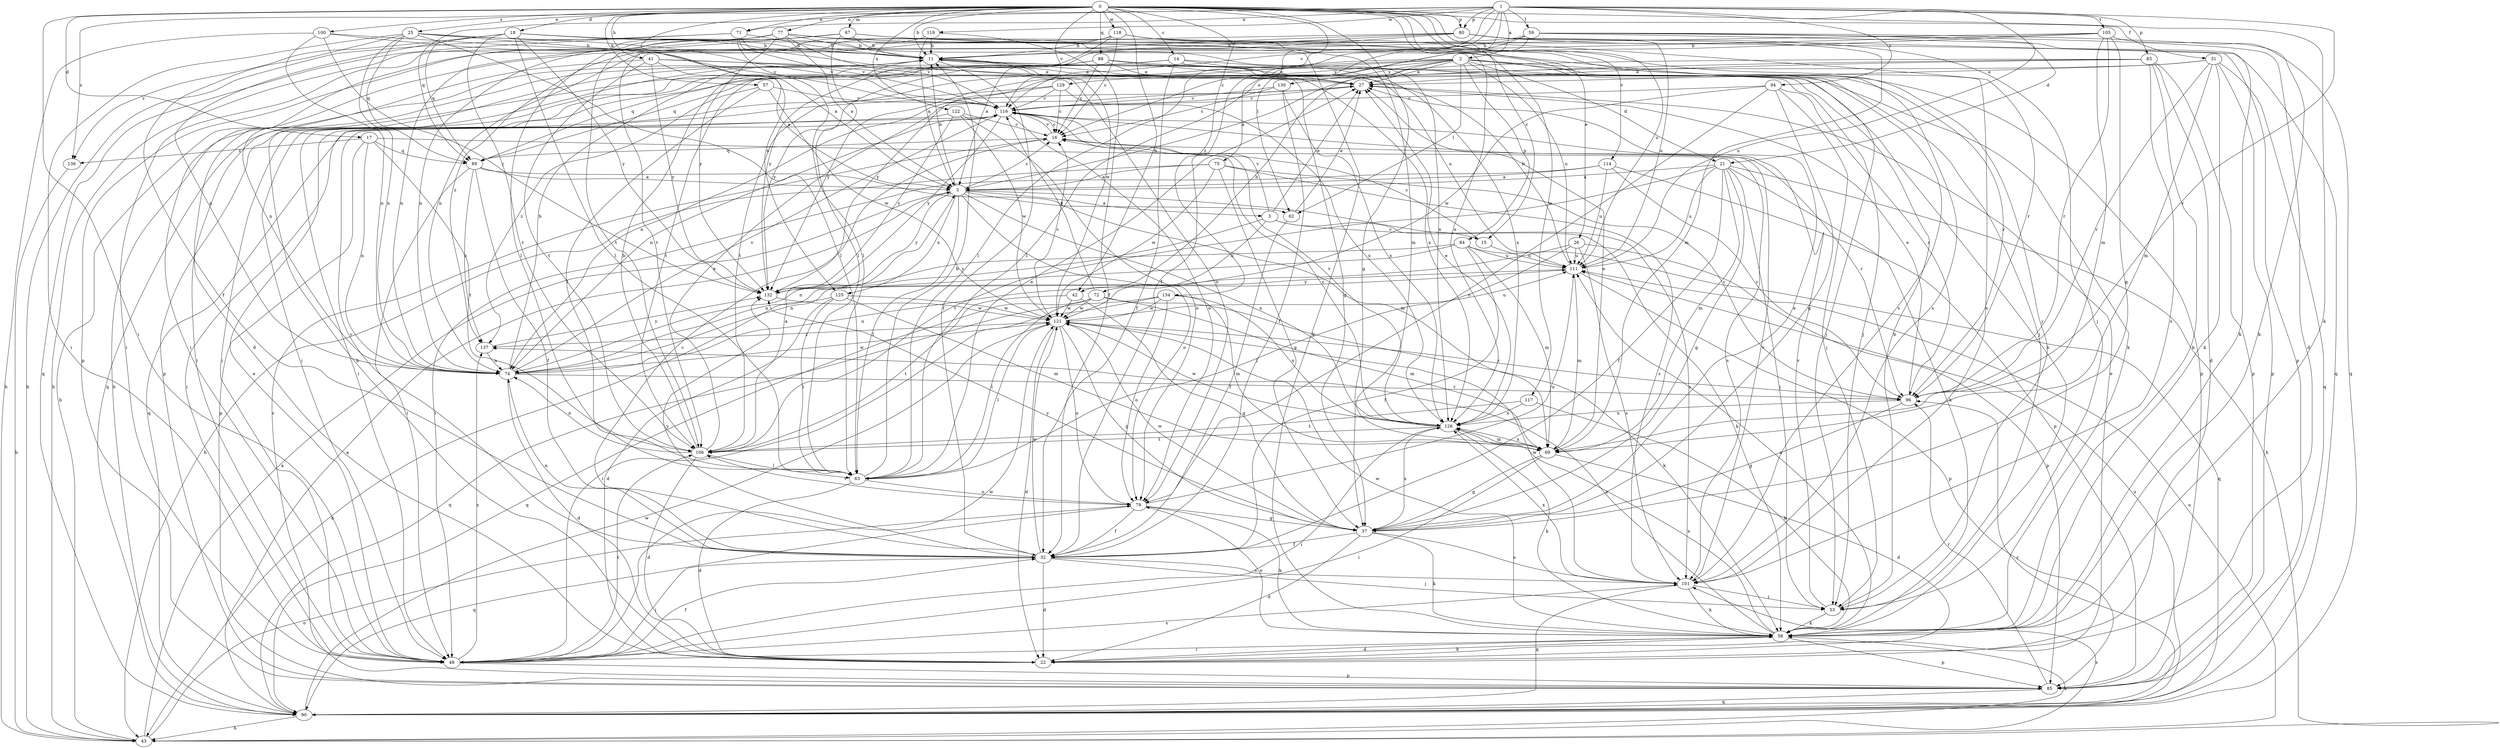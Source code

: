strict digraph  {
0;
1;
2;
3;
5;
11;
14;
15;
16;
17;
18;
21;
22;
25;
26;
27;
31;
32;
37;
41;
42;
43;
48;
53;
57;
58;
59;
62;
63;
67;
69;
71;
72;
74;
75;
77;
79;
80;
83;
84;
85;
88;
89;
90;
94;
96;
100;
101;
105;
106;
111;
114;
116;
117;
118;
119;
121;
122;
125;
126;
129;
130;
132;
134;
136;
137;
0 -> 11  [label=b];
0 -> 14  [label=c];
0 -> 15  [label=c];
0 -> 17  [label=d];
0 -> 18  [label=d];
0 -> 25  [label=e];
0 -> 26  [label=e];
0 -> 31  [label=f];
0 -> 37  [label=g];
0 -> 41  [label=h];
0 -> 42  [label=h];
0 -> 48  [label=i];
0 -> 57  [label=k];
0 -> 58  [label=k];
0 -> 67  [label=m];
0 -> 71  [label=n];
0 -> 75  [label=o];
0 -> 77  [label=o];
0 -> 80  [label=p];
0 -> 88  [label=q];
0 -> 100  [label=s];
0 -> 111  [label=u];
0 -> 114  [label=v];
0 -> 116  [label=v];
0 -> 117  [label=w];
0 -> 118  [label=w];
0 -> 122  [label=x];
0 -> 125  [label=x];
0 -> 134  [label=z];
1 -> 2  [label=a];
1 -> 21  [label=d];
1 -> 32  [label=f];
1 -> 59  [label=l];
1 -> 62  [label=l];
1 -> 71  [label=n];
1 -> 80  [label=p];
1 -> 83  [label=p];
1 -> 89  [label=q];
1 -> 94  [label=r];
1 -> 96  [label=r];
1 -> 105  [label=t];
1 -> 116  [label=v];
1 -> 119  [label=w];
1 -> 136  [label=z];
2 -> 21  [label=d];
2 -> 27  [label=e];
2 -> 42  [label=h];
2 -> 53  [label=j];
2 -> 62  [label=l];
2 -> 84  [label=p];
2 -> 85  [label=p];
2 -> 89  [label=q];
2 -> 96  [label=r];
2 -> 106  [label=t];
2 -> 111  [label=u];
2 -> 129  [label=y];
2 -> 130  [label=y];
2 -> 132  [label=y];
3 -> 15  [label=c];
3 -> 27  [label=e];
3 -> 58  [label=k];
3 -> 72  [label=n];
3 -> 74  [label=n];
3 -> 116  [label=v];
5 -> 3  [label=a];
5 -> 11  [label=b];
5 -> 16  [label=c];
5 -> 62  [label=l];
5 -> 63  [label=l];
5 -> 79  [label=o];
5 -> 101  [label=s];
5 -> 125  [label=x];
5 -> 126  [label=x];
5 -> 132  [label=y];
11 -> 27  [label=e];
11 -> 32  [label=f];
11 -> 37  [label=g];
11 -> 48  [label=i];
11 -> 53  [label=j];
11 -> 58  [label=k];
11 -> 126  [label=x];
14 -> 27  [label=e];
14 -> 32  [label=f];
14 -> 48  [label=i];
14 -> 58  [label=k];
14 -> 89  [label=q];
14 -> 126  [label=x];
14 -> 132  [label=y];
15 -> 16  [label=c];
15 -> 111  [label=u];
16 -> 89  [label=q];
16 -> 96  [label=r];
16 -> 116  [label=v];
17 -> 74  [label=n];
17 -> 85  [label=p];
17 -> 89  [label=q];
17 -> 101  [label=s];
17 -> 106  [label=t];
17 -> 136  [label=z];
18 -> 11  [label=b];
18 -> 53  [label=j];
18 -> 63  [label=l];
18 -> 74  [label=n];
18 -> 89  [label=q];
18 -> 106  [label=t];
18 -> 126  [label=x];
18 -> 132  [label=y];
18 -> 136  [label=z];
21 -> 5  [label=a];
21 -> 32  [label=f];
21 -> 37  [label=g];
21 -> 43  [label=h];
21 -> 53  [label=j];
21 -> 58  [label=k];
21 -> 69  [label=m];
21 -> 106  [label=t];
21 -> 111  [label=u];
22 -> 11  [label=b];
22 -> 27  [label=e];
22 -> 58  [label=k];
25 -> 5  [label=a];
25 -> 11  [label=b];
25 -> 32  [label=f];
25 -> 48  [label=i];
25 -> 63  [label=l];
25 -> 74  [label=n];
25 -> 89  [label=q];
25 -> 116  [label=v];
26 -> 63  [label=l];
26 -> 74  [label=n];
26 -> 85  [label=p];
26 -> 101  [label=s];
26 -> 111  [label=u];
27 -> 116  [label=v];
31 -> 27  [label=e];
31 -> 48  [label=i];
31 -> 58  [label=k];
31 -> 69  [label=m];
31 -> 85  [label=p];
31 -> 90  [label=q];
31 -> 96  [label=r];
32 -> 16  [label=c];
32 -> 22  [label=d];
32 -> 48  [label=i];
32 -> 53  [label=j];
32 -> 74  [label=n];
32 -> 101  [label=s];
32 -> 116  [label=v];
32 -> 121  [label=w];
32 -> 132  [label=y];
37 -> 22  [label=d];
37 -> 27  [label=e];
37 -> 32  [label=f];
37 -> 58  [label=k];
37 -> 101  [label=s];
37 -> 121  [label=w];
37 -> 126  [label=x];
37 -> 132  [label=y];
41 -> 5  [label=a];
41 -> 27  [label=e];
41 -> 74  [label=n];
41 -> 79  [label=o];
41 -> 106  [label=t];
41 -> 132  [label=y];
42 -> 37  [label=g];
42 -> 106  [label=t];
42 -> 121  [label=w];
43 -> 5  [label=a];
43 -> 11  [label=b];
43 -> 58  [label=k];
43 -> 79  [label=o];
43 -> 101  [label=s];
43 -> 111  [label=u];
48 -> 27  [label=e];
48 -> 32  [label=f];
48 -> 85  [label=p];
48 -> 101  [label=s];
48 -> 106  [label=t];
48 -> 121  [label=w];
48 -> 137  [label=z];
53 -> 11  [label=b];
53 -> 58  [label=k];
53 -> 116  [label=v];
57 -> 63  [label=l];
57 -> 116  [label=v];
57 -> 121  [label=w];
57 -> 137  [label=z];
58 -> 22  [label=d];
58 -> 48  [label=i];
58 -> 79  [label=o];
58 -> 85  [label=p];
58 -> 111  [label=u];
58 -> 121  [label=w];
58 -> 126  [label=x];
58 -> 137  [label=z];
59 -> 11  [label=b];
59 -> 16  [label=c];
59 -> 22  [label=d];
59 -> 58  [label=k];
59 -> 63  [label=l];
59 -> 90  [label=q];
59 -> 111  [label=u];
59 -> 137  [label=z];
62 -> 27  [label=e];
62 -> 32  [label=f];
63 -> 11  [label=b];
63 -> 22  [label=d];
63 -> 27  [label=e];
63 -> 79  [label=o];
67 -> 11  [label=b];
67 -> 63  [label=l];
67 -> 74  [label=n];
67 -> 85  [label=p];
67 -> 101  [label=s];
67 -> 126  [label=x];
69 -> 22  [label=d];
69 -> 27  [label=e];
69 -> 37  [label=g];
69 -> 48  [label=i];
69 -> 126  [label=x];
71 -> 11  [label=b];
71 -> 43  [label=h];
71 -> 63  [label=l];
71 -> 90  [label=q];
71 -> 116  [label=v];
71 -> 121  [label=w];
72 -> 58  [label=k];
72 -> 63  [label=l];
72 -> 69  [label=m];
72 -> 90  [label=q];
72 -> 116  [label=v];
72 -> 121  [label=w];
74 -> 11  [label=b];
74 -> 22  [label=d];
74 -> 96  [label=r];
74 -> 111  [label=u];
74 -> 116  [label=v];
74 -> 121  [label=w];
75 -> 5  [label=a];
75 -> 37  [label=g];
75 -> 43  [label=h];
75 -> 96  [label=r];
75 -> 101  [label=s];
75 -> 121  [label=w];
77 -> 5  [label=a];
77 -> 11  [label=b];
77 -> 22  [label=d];
77 -> 43  [label=h];
77 -> 48  [label=i];
77 -> 58  [label=k];
77 -> 63  [label=l];
77 -> 69  [label=m];
77 -> 101  [label=s];
77 -> 116  [label=v];
77 -> 132  [label=y];
79 -> 32  [label=f];
79 -> 37  [label=g];
79 -> 58  [label=k];
79 -> 90  [label=q];
79 -> 106  [label=t];
79 -> 111  [label=u];
80 -> 11  [label=b];
80 -> 48  [label=i];
80 -> 53  [label=j];
80 -> 69  [label=m];
80 -> 90  [label=q];
80 -> 106  [label=t];
80 -> 111  [label=u];
80 -> 132  [label=y];
83 -> 5  [label=a];
83 -> 22  [label=d];
83 -> 27  [label=e];
83 -> 58  [label=k];
83 -> 85  [label=p];
83 -> 101  [label=s];
83 -> 132  [label=y];
84 -> 32  [label=f];
84 -> 69  [label=m];
84 -> 74  [label=n];
84 -> 90  [label=q];
84 -> 111  [label=u];
84 -> 132  [label=y];
85 -> 16  [label=c];
85 -> 90  [label=q];
85 -> 96  [label=r];
88 -> 16  [label=c];
88 -> 27  [label=e];
88 -> 53  [label=j];
88 -> 85  [label=p];
88 -> 90  [label=q];
88 -> 106  [label=t];
88 -> 111  [label=u];
89 -> 5  [label=a];
89 -> 32  [label=f];
89 -> 48  [label=i];
89 -> 69  [label=m];
89 -> 137  [label=z];
90 -> 5  [label=a];
90 -> 11  [label=b];
90 -> 43  [label=h];
90 -> 96  [label=r];
90 -> 111  [label=u];
90 -> 121  [label=w];
94 -> 37  [label=g];
94 -> 53  [label=j];
94 -> 79  [label=o];
94 -> 96  [label=r];
94 -> 116  [label=v];
94 -> 121  [label=w];
96 -> 27  [label=e];
96 -> 37  [label=g];
96 -> 126  [label=x];
100 -> 11  [label=b];
100 -> 43  [label=h];
100 -> 74  [label=n];
100 -> 116  [label=v];
100 -> 132  [label=y];
101 -> 53  [label=j];
101 -> 58  [label=k];
101 -> 90  [label=q];
101 -> 116  [label=v];
101 -> 121  [label=w];
101 -> 126  [label=x];
105 -> 11  [label=b];
105 -> 37  [label=g];
105 -> 58  [label=k];
105 -> 63  [label=l];
105 -> 69  [label=m];
105 -> 74  [label=n];
105 -> 96  [label=r];
106 -> 5  [label=a];
106 -> 11  [label=b];
106 -> 22  [label=d];
106 -> 27  [label=e];
106 -> 63  [label=l];
106 -> 74  [label=n];
111 -> 11  [label=b];
111 -> 69  [label=m];
111 -> 85  [label=p];
111 -> 132  [label=y];
114 -> 5  [label=a];
114 -> 48  [label=i];
114 -> 85  [label=p];
114 -> 96  [label=r];
114 -> 111  [label=u];
116 -> 16  [label=c];
116 -> 74  [label=n];
116 -> 79  [label=o];
116 -> 90  [label=q];
116 -> 132  [label=y];
117 -> 58  [label=k];
117 -> 106  [label=t];
117 -> 126  [label=x];
118 -> 5  [label=a];
118 -> 11  [label=b];
118 -> 16  [label=c];
118 -> 85  [label=p];
118 -> 96  [label=r];
118 -> 101  [label=s];
118 -> 106  [label=t];
119 -> 5  [label=a];
119 -> 11  [label=b];
119 -> 32  [label=f];
119 -> 74  [label=n];
121 -> 16  [label=c];
121 -> 22  [label=d];
121 -> 37  [label=g];
121 -> 63  [label=l];
121 -> 79  [label=o];
121 -> 96  [label=r];
121 -> 111  [label=u];
121 -> 137  [label=z];
122 -> 16  [label=c];
122 -> 48  [label=i];
122 -> 79  [label=o];
122 -> 121  [label=w];
122 -> 132  [label=y];
125 -> 22  [label=d];
125 -> 43  [label=h];
125 -> 63  [label=l];
125 -> 69  [label=m];
125 -> 121  [label=w];
126 -> 16  [label=c];
126 -> 27  [label=e];
126 -> 48  [label=i];
126 -> 58  [label=k];
126 -> 69  [label=m];
126 -> 106  [label=t];
126 -> 116  [label=v];
126 -> 121  [label=w];
129 -> 16  [label=c];
129 -> 48  [label=i];
129 -> 74  [label=n];
129 -> 116  [label=v];
129 -> 126  [label=x];
130 -> 16  [label=c];
130 -> 32  [label=f];
130 -> 116  [label=v];
130 -> 126  [label=x];
132 -> 121  [label=w];
134 -> 48  [label=i];
134 -> 69  [label=m];
134 -> 79  [label=o];
134 -> 90  [label=q];
134 -> 121  [label=w];
134 -> 126  [label=x];
136 -> 43  [label=h];
137 -> 74  [label=n];
137 -> 132  [label=y];
}

